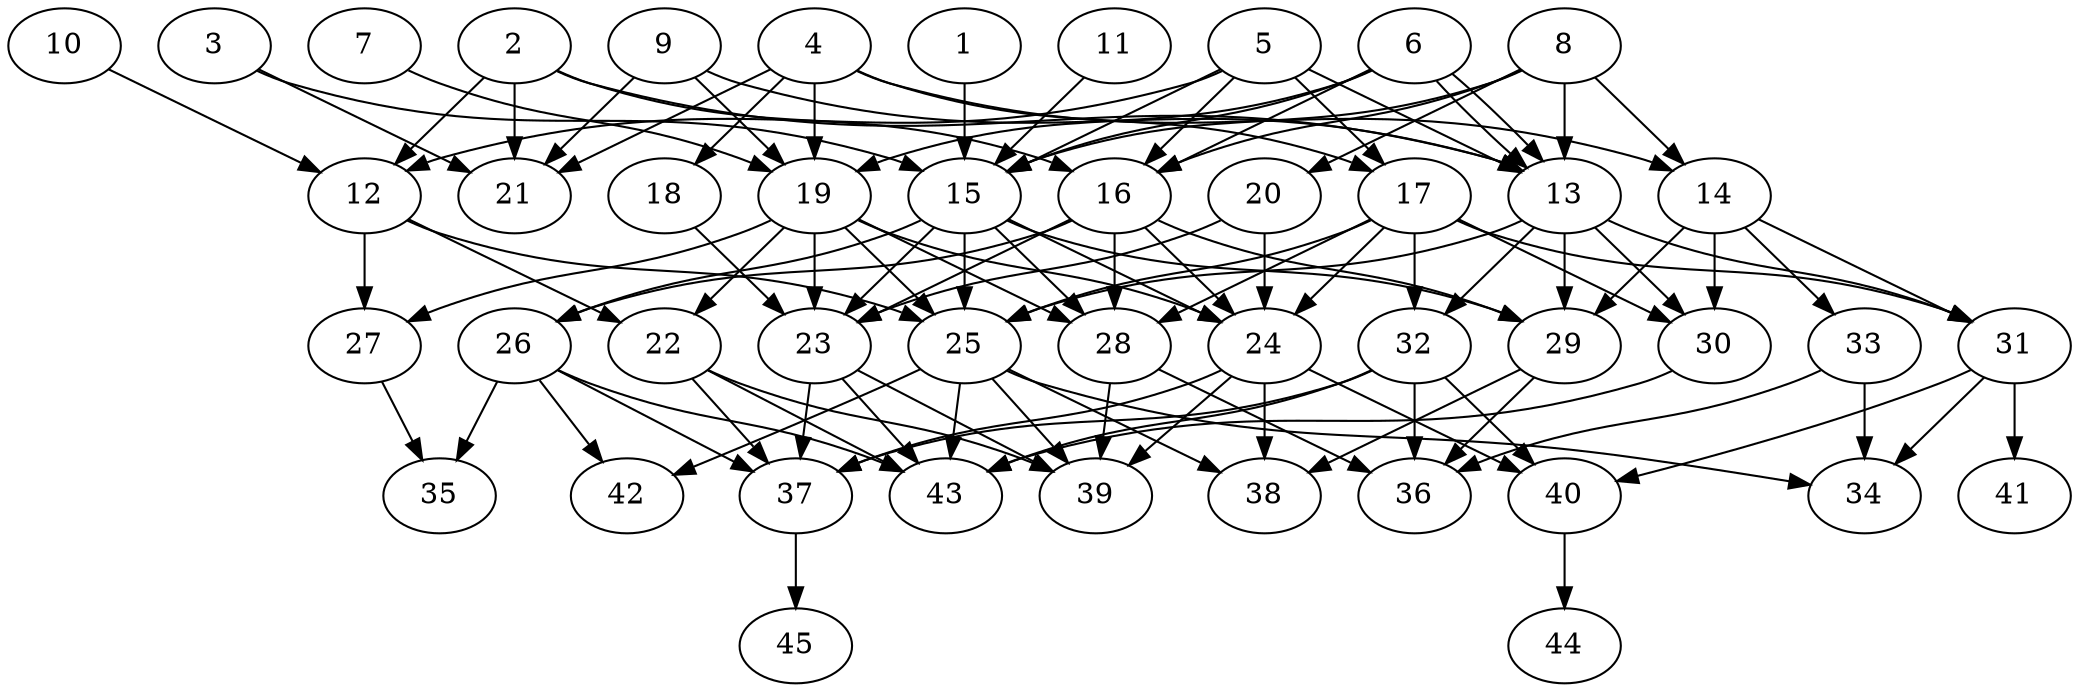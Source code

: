 // DAG automatically generated by daggen at Tue Aug  6 16:31:44 2019
// ./daggen --dot -n 45 --ccr 0.5 --fat 0.7 --regular 0.5 --density 0.5 --mindata 5242880 --maxdata 52428800 
digraph G {
  1 [size="40388608", alpha="0.11", expect_size="20194304"] 
  1 -> 15 [size ="20194304"]
  2 [size="20441088", alpha="0.02", expect_size="10220544"] 
  2 -> 12 [size ="10220544"]
  2 -> 13 [size ="10220544"]
  2 -> 16 [size ="10220544"]
  2 -> 21 [size ="10220544"]
  3 [size="46000128", alpha="0.08", expect_size="23000064"] 
  3 -> 15 [size ="23000064"]
  3 -> 21 [size ="23000064"]
  4 [size="43902976", alpha="0.14", expect_size="21951488"] 
  4 -> 14 [size ="21951488"]
  4 -> 17 [size ="21951488"]
  4 -> 18 [size ="21951488"]
  4 -> 19 [size ="21951488"]
  4 -> 21 [size ="21951488"]
  5 [size="56455168", alpha="0.02", expect_size="28227584"] 
  5 -> 12 [size ="28227584"]
  5 -> 13 [size ="28227584"]
  5 -> 15 [size ="28227584"]
  5 -> 16 [size ="28227584"]
  5 -> 17 [size ="28227584"]
  6 [size="50737152", alpha="0.16", expect_size="25368576"] 
  6 -> 13 [size ="25368576"]
  6 -> 13 [size ="25368576"]
  6 -> 15 [size ="25368576"]
  6 -> 16 [size ="25368576"]
  6 -> 19 [size ="25368576"]
  7 [size="54126592", alpha="0.15", expect_size="27063296"] 
  7 -> 19 [size ="27063296"]
  8 [size="46667776", alpha="0.09", expect_size="23333888"] 
  8 -> 13 [size ="23333888"]
  8 -> 14 [size ="23333888"]
  8 -> 15 [size ="23333888"]
  8 -> 16 [size ="23333888"]
  8 -> 20 [size ="23333888"]
  9 [size="79718400", alpha="0.16", expect_size="39859200"] 
  9 -> 13 [size ="39859200"]
  9 -> 19 [size ="39859200"]
  9 -> 21 [size ="39859200"]
  10 [size="102289408", alpha="0.01", expect_size="51144704"] 
  10 -> 12 [size ="51144704"]
  11 [size="53811200", alpha="0.15", expect_size="26905600"] 
  11 -> 15 [size ="26905600"]
  12 [size="10799104", alpha="0.01", expect_size="5399552"] 
  12 -> 22 [size ="5399552"]
  12 -> 25 [size ="5399552"]
  12 -> 27 [size ="5399552"]
  13 [size="18102272", alpha="0.12", expect_size="9051136"] 
  13 -> 25 [size ="9051136"]
  13 -> 29 [size ="9051136"]
  13 -> 30 [size ="9051136"]
  13 -> 31 [size ="9051136"]
  13 -> 32 [size ="9051136"]
  14 [size="55134208", alpha="0.04", expect_size="27567104"] 
  14 -> 29 [size ="27567104"]
  14 -> 30 [size ="27567104"]
  14 -> 31 [size ="27567104"]
  14 -> 33 [size ="27567104"]
  15 [size="27678720", alpha="0.18", expect_size="13839360"] 
  15 -> 23 [size ="13839360"]
  15 -> 24 [size ="13839360"]
  15 -> 25 [size ="13839360"]
  15 -> 26 [size ="13839360"]
  15 -> 28 [size ="13839360"]
  15 -> 29 [size ="13839360"]
  16 [size="37255168", alpha="0.07", expect_size="18627584"] 
  16 -> 23 [size ="18627584"]
  16 -> 24 [size ="18627584"]
  16 -> 26 [size ="18627584"]
  16 -> 28 [size ="18627584"]
  16 -> 29 [size ="18627584"]
  17 [size="19744768", alpha="0.10", expect_size="9872384"] 
  17 -> 24 [size ="9872384"]
  17 -> 25 [size ="9872384"]
  17 -> 28 [size ="9872384"]
  17 -> 30 [size ="9872384"]
  17 -> 31 [size ="9872384"]
  17 -> 32 [size ="9872384"]
  18 [size="88668160", alpha="0.02", expect_size="44334080"] 
  18 -> 23 [size ="44334080"]
  19 [size="38725632", alpha="0.05", expect_size="19362816"] 
  19 -> 22 [size ="19362816"]
  19 -> 23 [size ="19362816"]
  19 -> 24 [size ="19362816"]
  19 -> 25 [size ="19362816"]
  19 -> 27 [size ="19362816"]
  19 -> 28 [size ="19362816"]
  20 [size="19675136", alpha="0.16", expect_size="9837568"] 
  20 -> 23 [size ="9837568"]
  20 -> 24 [size ="9837568"]
  21 [size="25847808", alpha="0.13", expect_size="12923904"] 
  22 [size="98560000", alpha="0.12", expect_size="49280000"] 
  22 -> 37 [size ="49280000"]
  22 -> 39 [size ="49280000"]
  22 -> 43 [size ="49280000"]
  23 [size="101316608", alpha="0.18", expect_size="50658304"] 
  23 -> 37 [size ="50658304"]
  23 -> 39 [size ="50658304"]
  23 -> 43 [size ="50658304"]
  24 [size="62535680", alpha="0.12", expect_size="31267840"] 
  24 -> 37 [size ="31267840"]
  24 -> 38 [size ="31267840"]
  24 -> 39 [size ="31267840"]
  24 -> 40 [size ="31267840"]
  25 [size="79601664", alpha="0.15", expect_size="39800832"] 
  25 -> 34 [size ="39800832"]
  25 -> 38 [size ="39800832"]
  25 -> 39 [size ="39800832"]
  25 -> 42 [size ="39800832"]
  25 -> 43 [size ="39800832"]
  26 [size="67973120", alpha="0.07", expect_size="33986560"] 
  26 -> 35 [size ="33986560"]
  26 -> 37 [size ="33986560"]
  26 -> 42 [size ="33986560"]
  26 -> 43 [size ="33986560"]
  27 [size="100190208", alpha="0.08", expect_size="50095104"] 
  27 -> 35 [size ="50095104"]
  28 [size="54200320", alpha="0.17", expect_size="27100160"] 
  28 -> 36 [size ="27100160"]
  28 -> 39 [size ="27100160"]
  29 [size="64651264", alpha="0.01", expect_size="32325632"] 
  29 -> 36 [size ="32325632"]
  29 -> 38 [size ="32325632"]
  30 [size="88363008", alpha="0.04", expect_size="44181504"] 
  30 -> 43 [size ="44181504"]
  31 [size="67786752", alpha="0.16", expect_size="33893376"] 
  31 -> 34 [size ="33893376"]
  31 -> 40 [size ="33893376"]
  31 -> 41 [size ="33893376"]
  32 [size="32823296", alpha="0.08", expect_size="16411648"] 
  32 -> 36 [size ="16411648"]
  32 -> 37 [size ="16411648"]
  32 -> 40 [size ="16411648"]
  32 -> 43 [size ="16411648"]
  33 [size="87801856", alpha="0.02", expect_size="43900928"] 
  33 -> 34 [size ="43900928"]
  33 -> 36 [size ="43900928"]
  34 [size="79495168", alpha="0.05", expect_size="39747584"] 
  35 [size="41320448", alpha="0.12", expect_size="20660224"] 
  36 [size="19245056", alpha="0.05", expect_size="9622528"] 
  37 [size="53524480", alpha="0.20", expect_size="26762240"] 
  37 -> 45 [size ="26762240"]
  38 [size="93427712", alpha="0.11", expect_size="46713856"] 
  39 [size="80766976", alpha="0.08", expect_size="40383488"] 
  40 [size="84776960", alpha="0.07", expect_size="42388480"] 
  40 -> 44 [size ="42388480"]
  41 [size="102887424", alpha="0.09", expect_size="51443712"] 
  42 [size="84054016", alpha="0.10", expect_size="42027008"] 
  43 [size="28592128", alpha="0.11", expect_size="14296064"] 
  44 [size="38490112", alpha="0.02", expect_size="19245056"] 
  45 [size="64026624", alpha="0.08", expect_size="32013312"] 
}
